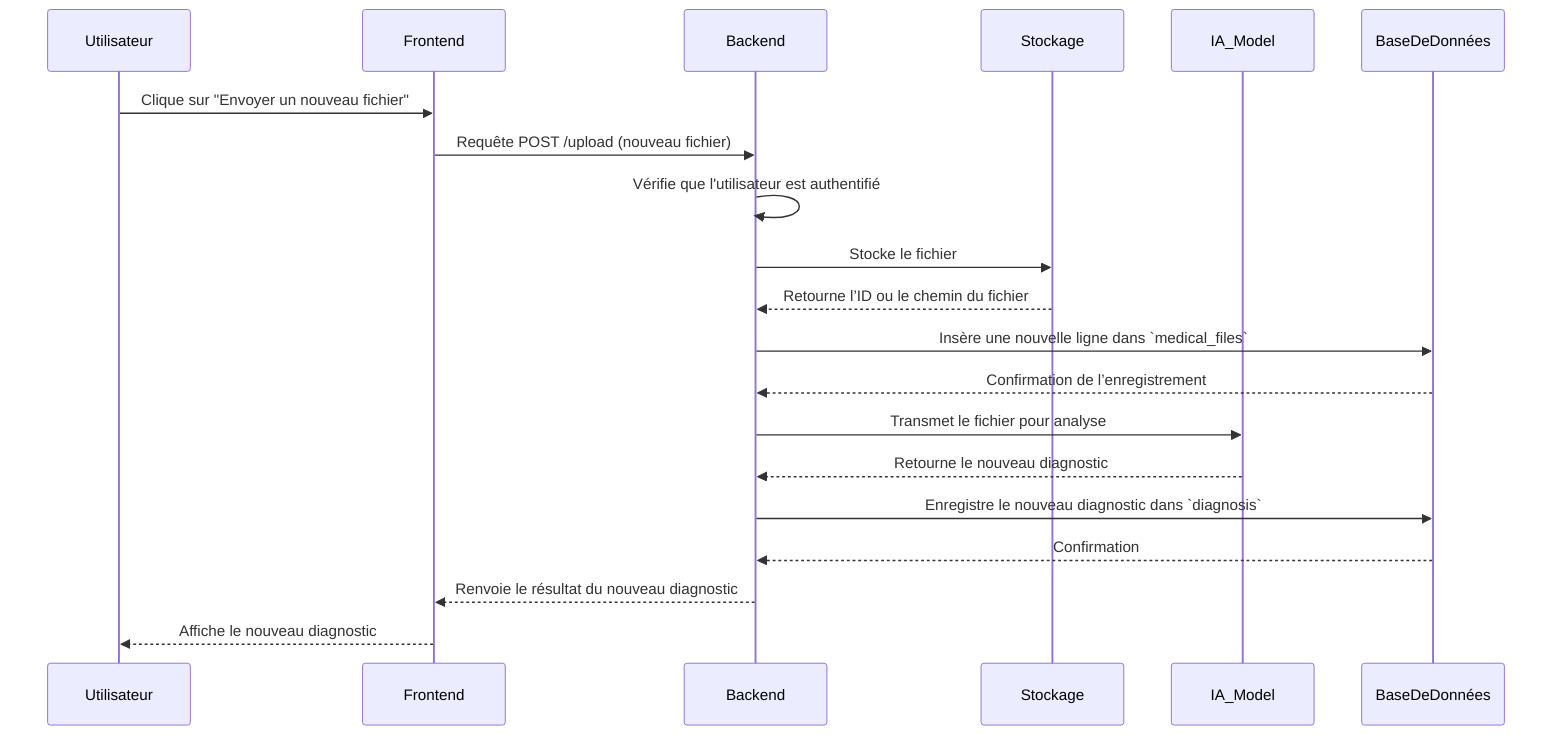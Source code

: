 sequenceDiagram
    participant Utilisateur
    participant Frontend
    participant Backend
    participant Stockage
    participant IA_Model
    participant BaseDeDonnées

    Utilisateur->>Frontend: Clique sur "Envoyer un nouveau fichier"
    Frontend->>Backend: Requête POST /upload (nouveau fichier)
    Backend->>Backend: Vérifie que l'utilisateur est authentifié
    Backend->>Stockage: Stocke le fichier
    Stockage-->>Backend: Retourne l’ID ou le chemin du fichier
    Backend->>BaseDeDonnées: Insère une nouvelle ligne dans `medical_files`
    BaseDeDonnées-->>Backend: Confirmation de l’enregistrement
    Backend->>IA_Model: Transmet le fichier pour analyse
    IA_Model-->>Backend: Retourne le nouveau diagnostic
    Backend->>BaseDeDonnées: Enregistre le nouveau diagnostic dans `diagnosis`
    BaseDeDonnées-->>Backend: Confirmation
    Backend-->>Frontend: Renvoie le résultat du nouveau diagnostic
    Frontend-->>Utilisateur: Affiche le nouveau diagnostic